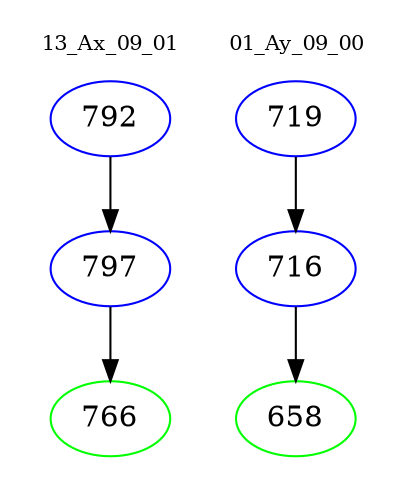 digraph{
subgraph cluster_0 {
color = white
label = "13_Ax_09_01";
fontsize=10;
T0_792 [label="792", color="blue"]
T0_792 -> T0_797 [color="black"]
T0_797 [label="797", color="blue"]
T0_797 -> T0_766 [color="black"]
T0_766 [label="766", color="green"]
}
subgraph cluster_1 {
color = white
label = "01_Ay_09_00";
fontsize=10;
T1_719 [label="719", color="blue"]
T1_719 -> T1_716 [color="black"]
T1_716 [label="716", color="blue"]
T1_716 -> T1_658 [color="black"]
T1_658 [label="658", color="green"]
}
}
